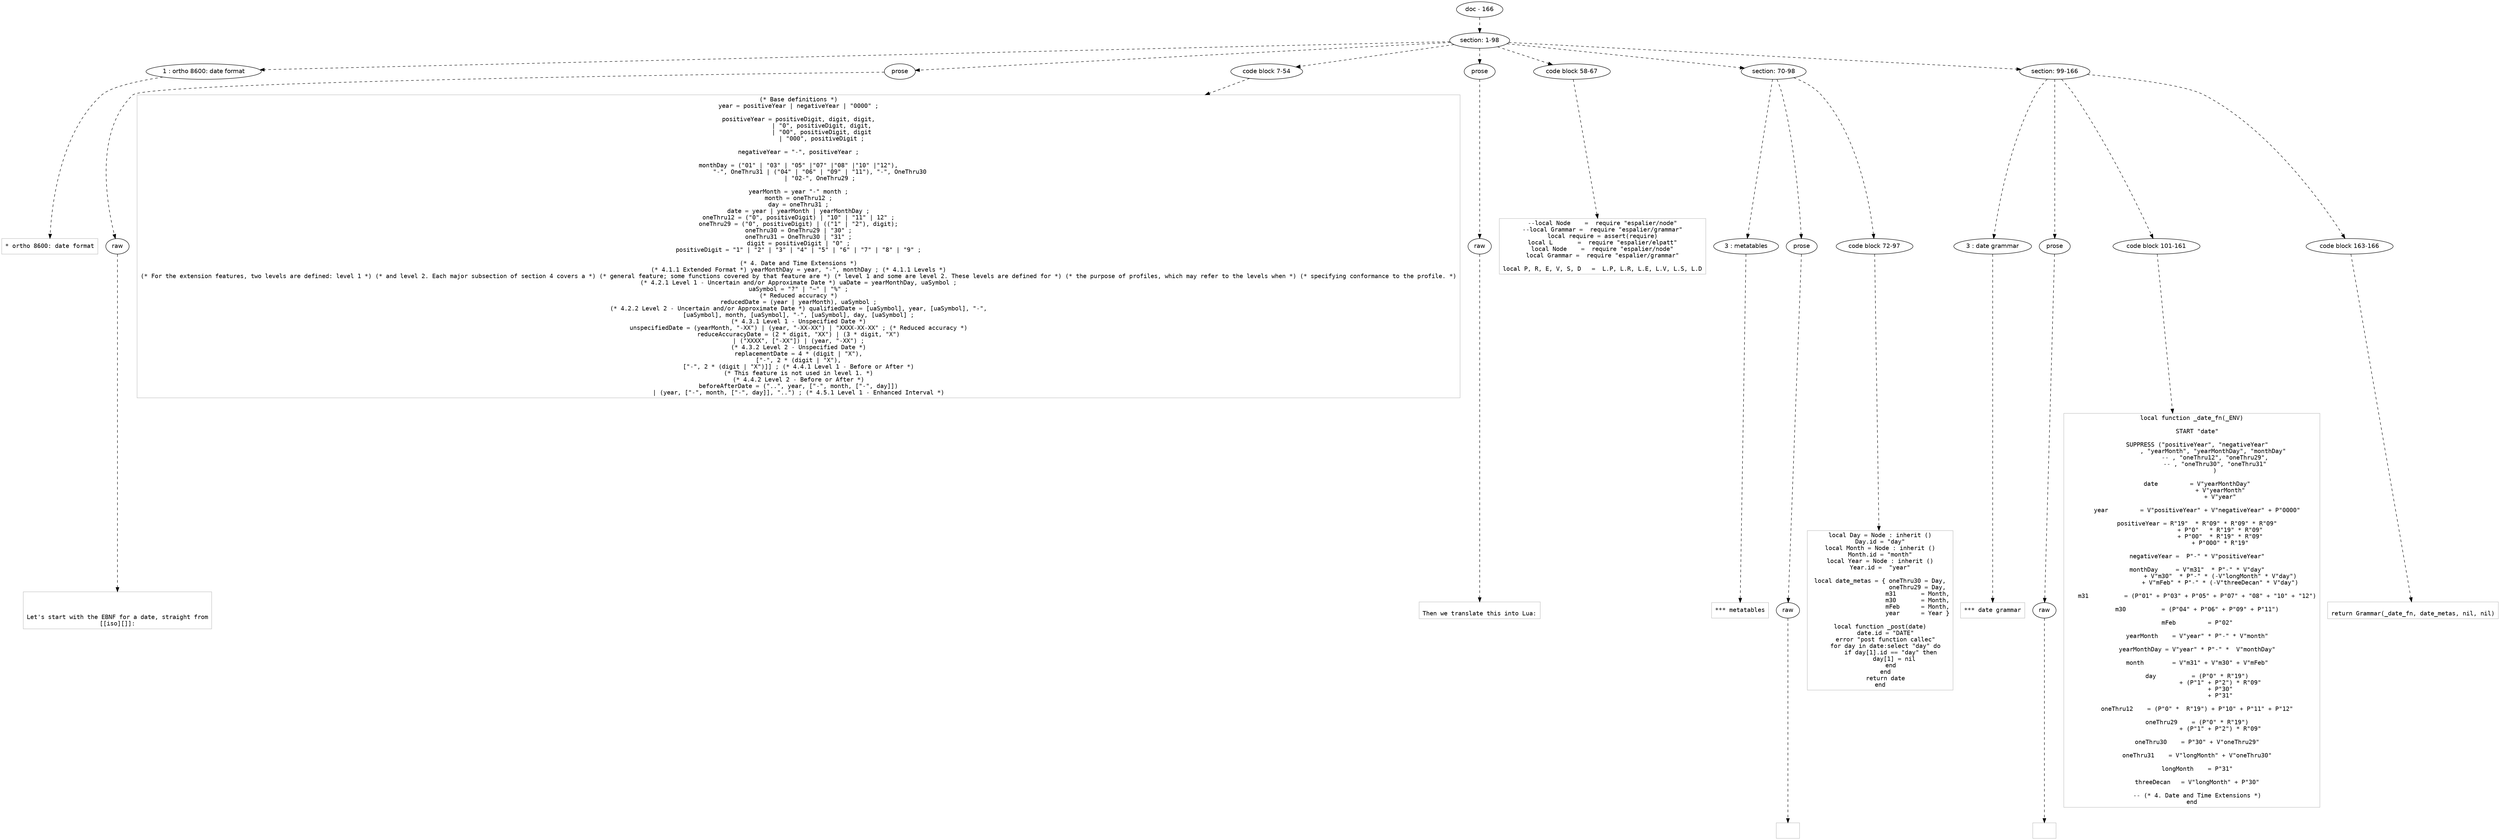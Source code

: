 digraph lpegNode {

node [fontname=Helvetica]
edge [style=dashed]

doc_0 [label="doc - 166"]


doc_0 -> { section_1}
{rank=same; section_1}

section_1 [label="section: 1-98"]


// END RANK doc_0

section_1 -> { header_2 prose_3 codeblock_4 prose_5 codeblock_6 section_7 section_8}
{rank=same; header_2 prose_3 codeblock_4 prose_5 codeblock_6 section_7 section_8}

header_2 [label="1 : ortho 8600: date format"]

prose_3 [label="prose"]

codeblock_4 [label="code block 7-54"]

prose_5 [label="prose"]

codeblock_6 [label="code block 58-67"]

section_7 [label="section: 70-98"]

section_8 [label="section: 99-166"]


// END RANK section_1

header_2 -> leaf_9
leaf_9  [color=Gray,shape=rectangle,fontname=Inconsolata,label="* ortho 8600: date format"]
// END RANK header_2

prose_3 -> { raw_10}
{rank=same; raw_10}

raw_10 [label="raw"]


// END RANK prose_3

raw_10 -> leaf_11
leaf_11  [color=Gray,shape=rectangle,fontname=Inconsolata,label="


Let's start with the EBNF for a date, straight from
[[iso][]]:
"]
// END RANK raw_10

codeblock_4 -> leaf_12
leaf_12  [color=Gray,shape=rectangle,fontname=Inconsolata,label="(* Base definitions *)
year = positiveYear | negativeYear | \"0000\" ;

positiveYear = positiveDigit, digit, digit,
             | \"0\", positiveDigit, digit,
             | \"00\", positiveDigit, digit
             | \"000\", positiveDigit ;

negativeYear = \"-\", positiveYear ;

monthDay = (\"01\" | \"03\" | \"05\" |\"07\" |\"08\" |\"10\" |\"12\"),
            \"-\", OneThru31 | (\"04\" | \"06\" | \"09\" | \"11\"), \"-\", OneThru30
            | \"02-\", OneThru29 ;

yearMonth = year \"-\" month ;
month = oneThru12 ;
day = oneThru31 ;
date = year | yearMonth | yearMonthDay ;
oneThru12 = (\"0\", positiveDigit) | \"10\" | \"11\" | 12\" ;
oneThru29 = (\"0\", positiveDigit) | ((\"1\" | \"2\"), digit);
oneThru30 = OneThru29 | \"30\" ;
oneThru31 = OneThru30 | \"31\" ;
digit = positiveDigit | \"0\" ;
positiveDigit = \"1\" | \"2\" | \"3\" | \"4\" | \"5\" | \"6\" | \"7\" | \"8\" | \"9\" ;

(* 4. Date and Time Extensions *)
(* 4.1.1 Extended Format *) yearMonthDay = year, \"-\", monthDay ; (* 4.1.1 Levels *)
(* For the extension features, two levels are defined: level 1 *) (* and level 2. Each major subsection of section 4 covers a *) (* general feature; some functions covered by that feature are *) (* level 1 and some are level 2. These levels are defined for *) (* the purpose of profiles, which may refer to the levels when *) (* specifying conformance to the profile. *)
(* 4.2.1 Level 1 - Uncertain and/or Approximate Date *) uaDate = yearMonthDay, uaSymbol ;
uaSymbol = \"?\" | \"~\" | \"%\" ;
(* Reduced accuracy *)
reducedDate = (year | yearMonth), uaSymbol ;
(* 4.2.2 Level 2 - Uncertain and/or Approximate Date *) qualifiedDate = [uaSymbol], year, [uaSymbol], \"-\",
[uaSymbol], month, [uaSymbol], \"-\", [uaSymbol], day, [uaSymbol] ;
(* 4.3.1 Level 1 - Unspecified Date *)
unspecifiedDate = (yearMonth, \"-XX\") | (year, \"-XX-XX\") | \"XXXX-XX-XX\" ; (* Reduced accuracy *)
reduceAccuracyDate = (2 * digit, \"XX\") | (3 * digit, \"X\")
| (\"XXXX\", [\"-XX\"]) | (year, \"-XX\") ;
(* 4.3.2 Level 2 - Unspecified Date *)
replacementDate = 4 * (digit | \"X\"),
[\"-\", 2 * (digit | \"X\"),
[\"-\", 2 * (digit | \"X\")]] ; (* 4.4.1 Level 1 - Before or After *)
(* This feature is not used in level 1. *)
(* 4.4.2 Level 2 - Before or After *)
beforeAfterDate = (\"..\", year, [\"-\", month, [\"-\", day]])
| (year, [\"-\", month, [\"-\", day]], \"..\") ; (* 4.5.1 Level 1 - Enhanced Interval *)"]
// END RANK codeblock_4

prose_5 -> { raw_13}
{rank=same; raw_13}

raw_13 [label="raw"]


// END RANK prose_5

raw_13 -> leaf_14
leaf_14  [color=Gray,shape=rectangle,fontname=Inconsolata,label="
Then we translate this into Lua:
"]
// END RANK raw_13

codeblock_6 -> leaf_15
leaf_15  [color=Gray,shape=rectangle,fontname=Inconsolata,label="--local Node    =  require \"espalier/node\"
--local Grammar =  require \"espalier/grammar\"
local require = assert(require)
local L       =  require \"espalier/elpatt\"
local Node    =  require \"espalier/node\"
local Grammar =  require \"espalier/grammar\"

local P, R, E, V, S, D   =  L.P, L.R, L.E, L.V, L.S, L.D"]
// END RANK codeblock_6

section_7 -> { header_16 prose_17 codeblock_18}
{rank=same; header_16 prose_17 codeblock_18}

header_16 [label="3 : metatables"]

prose_17 [label="prose"]

codeblock_18 [label="code block 72-97"]


// END RANK section_7

header_16 -> leaf_19
leaf_19  [color=Gray,shape=rectangle,fontname=Inconsolata,label="*** metatables"]
// END RANK header_16

prose_17 -> { raw_20}
{rank=same; raw_20}

raw_20 [label="raw"]


// END RANK prose_17

raw_20 -> leaf_21
leaf_21  [color=Gray,shape=rectangle,fontname=Inconsolata,label="
"]
// END RANK raw_20

codeblock_18 -> leaf_22
leaf_22  [color=Gray,shape=rectangle,fontname=Inconsolata,label="local Day = Node : inherit ()
Day.id = \"day\"
local Month = Node : inherit ()
Month.id = \"month\"
local Year = Node : inherit ()
Year.id =  \"year\"

local date_metas = { oneThru30 = Day,
                     oneThru29 = Day,
                     m31       = Month,
                     m30       = Month,
                     mFeb      = Month,
                     year      = Year }

local function _post(date)
   date.id = \"DATE\"
   error \"post function callec\"
   for day in date:select \"day\" do
      if day[1].id == \"day\" then
        day[1] = nil
      end
   end
   return date
end"]
// END RANK codeblock_18

section_8 -> { header_23 prose_24 codeblock_25 codeblock_26}
{rank=same; header_23 prose_24 codeblock_25 codeblock_26}

header_23 [label="3 : date grammar"]

prose_24 [label="prose"]

codeblock_25 [label="code block 101-161"]

codeblock_26 [label="code block 163-166"]


// END RANK section_8

header_23 -> leaf_27
leaf_27  [color=Gray,shape=rectangle,fontname=Inconsolata,label="*** date grammar"]
// END RANK header_23

prose_24 -> { raw_28}
{rank=same; raw_28}

raw_28 [label="raw"]


// END RANK prose_24

raw_28 -> leaf_29
leaf_29  [color=Gray,shape=rectangle,fontname=Inconsolata,label="
"]
// END RANK raw_28

codeblock_25 -> leaf_30
leaf_30  [color=Gray,shape=rectangle,fontname=Inconsolata,label="local function _date_fn(_ENV)

   START \"date\"

   SUPPRESS (\"positiveYear\", \"negativeYear\"
            , \"yearMonth\", \"yearMonthDay\", \"monthDay\"
             -- , \"oneThru12\", \"oneThru29\",
             -- , \"oneThru30\", \"oneThru31\"
             )

   date         = V\"yearMonthDay\"
                + V\"yearMonth\"
                + V\"year\"

   year         = V\"positiveYear\" + V\"negativeYear\" + P\"0000\"

   positiveYear = R\"19\"  * R\"09\" * R\"09\" * R\"09\"
                + P\"0\"   * R\"19\" * R\"09\"
                + P\"00\"  * R\"19\" * R\"09\"
                + P\"000\" * R\"19\"

   negativeYear =  P\"-\" * V\"positiveYear\"

   monthDay     = V\"m31\"  * P\"-\" * V\"day\"
                + V\"m30\"  * P\"-\" * (-V\"longMonth\" * V\"day\")
                + V\"mFeb\" * P\"-\" * (-V\"threeDecan\" * V\"day\")

   m31          = (P\"01\" + P\"03\" + P\"05\" + P\"07\" + \"08\" + \"10\" + \"12\")

   m30          = (P\"04\" + P\"06\" + P\"09\" + P\"11\")

   mFeb         = P\"02\"

   yearMonth    = V\"year\" * P\"-\" * V\"month\"

   yearMonthDay = V\"year\" * P\"-\" *  V\"monthDay\"

   month        = V\"m31\" + V\"m30\" + V\"mFeb\"

   day          = (P\"0\" * R\"19\")
                + (P\"1\" + P\"2\") * R\"09\"
                + P\"30\"
                + P\"31\"

   oneThru12    = (P\"0\" *  R\"19\") + P\"10\" + P\"11\" + P\"12\"

   oneThru29    = (P\"0\" * R\"19\")
                + (P\"1\" + P\"2\") * R\"09\"

   oneThru30    = P\"30\" + V\"oneThru29\"

   oneThru31    = V\"longMonth\" + V\"oneThru30\"

   longMonth    = P\"31\"

   threeDecan   = V\"longMonth\" + P\"30\"

   -- (* 4. Date and Time Extensions *)
end"]
// END RANK codeblock_25

codeblock_26 -> leaf_31
leaf_31  [color=Gray,shape=rectangle,fontname=Inconsolata,label="
return Grammar(_date_fn, date_metas, nil, nil)"]
// END RANK codeblock_26


}
